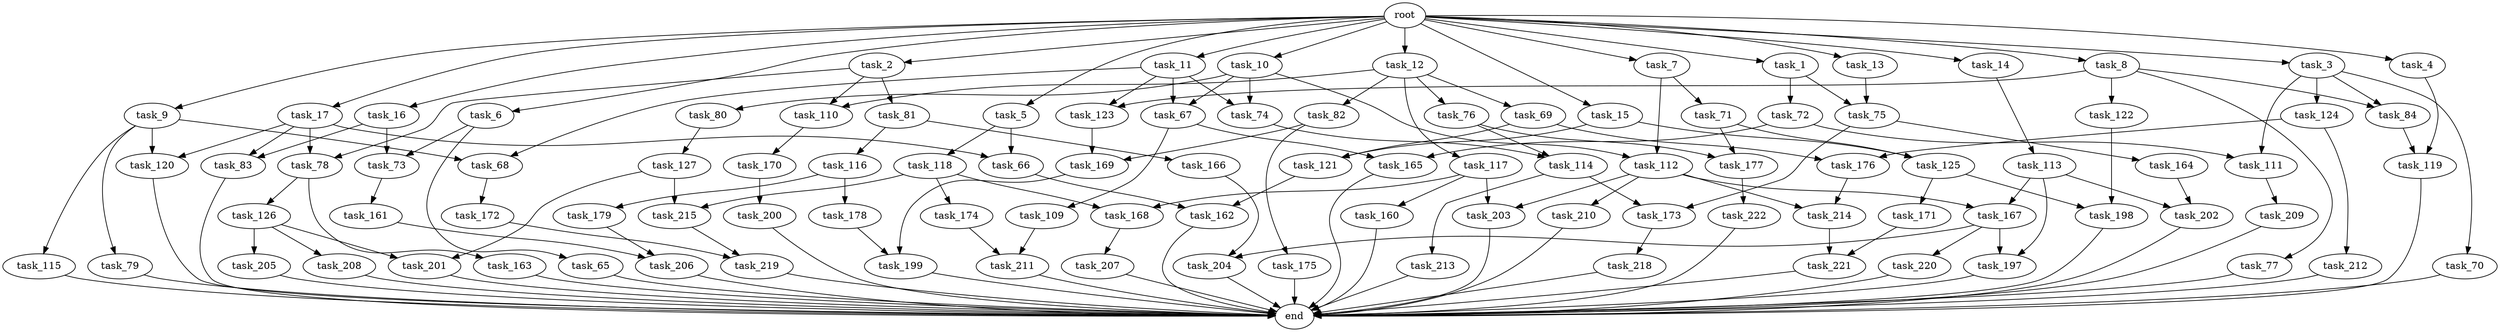 digraph G {
  task_67 [size="34359738368.000000"];
  task_12 [size="102.400000"];
  task_201 [size="73014444032.000000"];
  task_5 [size="102.400000"];
  task_211 [size="116823110451.200012"];
  task_82 [size="85899345920.000000"];
  task_164 [size="7730941132.800000"];
  task_17 [size="102.400000"];
  task_2 [size="102.400000"];
  task_121 [size="55834574848.000000"];
  task_208 [size="30923764531.200001"];
  task_13 [size="102.400000"];
  task_161 [size="13743895347.200001"];
  task_166 [size="69578470195.199997"];
  task_175 [size="13743895347.200001"];
  task_207 [size="3435973836.800000"];
  task_79 [size="85899345920.000000"];
  task_77 [size="85899345920.000000"];
  task_163 [size="54975581388.800003"];
  task_11 [size="102.400000"];
  task_71 [size="13743895347.200001"];
  task_69 [size="85899345920.000000"];
  task_167 [size="49821620633.600006"];
  task_165 [size="73014444032.000000"];
  task_84 [size="171798691840.000000"];
  task_117 [size="85899345920.000000"];
  root [size="0.000000"];
  task_72 [size="7730941132.800000"];
  task_80 [size="30923764531.200001"];
  task_119 [size="35218731827.200005"];
  task_74 [size="34359738368.000000"];
  task_9 [size="102.400000"];
  task_114 [size="6871947673.600000"];
  task_8 [size="102.400000"];
  task_215 [size="73014444032.000000"];
  task_109 [size="3435973836.800000"];
  task_122 [size="85899345920.000000"];
  task_81 [size="69578470195.199997"];
  task_126 [size="54975581388.800003"];
  task_177 [size="89335319756.800003"];
  task_160 [size="21474836480.000000"];
  task_66 [size="73014444032.000000"];
  task_206 [size="58411555225.600006"];
  task_198 [size="85899345920.000000"];
  task_214 [size="38654705664.000000"];
  task_179 [size="85899345920.000000"];
  task_116 [size="69578470195.199997"];
  task_199 [size="17179869184.000000"];
  task_213 [size="21474836480.000000"];
  task_1 [size="102.400000"];
  task_3 [size="102.400000"];
  task_200 [size="7730941132.800000"];
  task_212 [size="13743895347.200001"];
  task_7 [size="102.400000"];
  task_75 [size="15461882265.600000"];
  task_220 [size="13743895347.200001"];
  end [size="0.000000"];
  task_111 [size="155477816115.200012"];
  task_123 [size="89335319756.800003"];
  task_16 [size="102.400000"];
  task_68 [size="89335319756.800003"];
  task_178 [size="85899345920.000000"];
  task_174 [size="30923764531.200001"];
  task_6 [size="102.400000"];
  task_127 [size="21474836480.000000"];
  task_221 [size="73014444032.000000"];
  task_170 [size="30923764531.200001"];
  task_112 [size="44667659878.400002"];
  task_65 [size="42090679500.800003"];
  task_115 [size="85899345920.000000"];
  task_176 [size="27487790694.400002"];
  task_4 [size="102.400000"];
  task_202 [size="55834574848.000000"];
  task_118 [size="69578470195.199997"];
  task_120 [size="89335319756.800003"];
  task_125 [size="127990025420.800003"];
  task_204 [size="44667659878.400002"];
  task_124 [size="85899345920.000000"];
  task_168 [size="52398601011.200005"];
  task_210 [size="7730941132.800000"];
  task_73 [size="45526653337.600006"];
  task_162 [size="42949672960.000000"];
  task_203 [size="29205777612.800003"];
  task_15 [size="102.400000"];
  task_173 [size="29205777612.800003"];
  task_113 [size="7730941132.800000"];
  task_76 [size="85899345920.000000"];
  task_171 [size="54975581388.800003"];
  task_70 [size="85899345920.000000"];
  task_209 [size="30923764531.200001"];
  task_222 [size="69578470195.199997"];
  task_197 [size="55834574848.000000"];
  task_218 [size="13743895347.200001"];
  task_219 [size="124554051584.000000"];
  task_78 [size="73014444032.000000"];
  task_10 [size="102.400000"];
  task_169 [size="55834574848.000000"];
  task_110 [size="155477816115.200012"];
  task_205 [size="30923764531.200001"];
  task_83 [size="6871947673.600000"];
  task_14 [size="102.400000"];
  task_172 [size="3435973836.800000"];

  task_67 -> task_109 [size="33554432.000000"];
  task_67 -> task_165 [size="33554432.000000"];
  task_12 -> task_110 [size="838860800.000000"];
  task_12 -> task_82 [size="838860800.000000"];
  task_12 -> task_76 [size="838860800.000000"];
  task_12 -> task_69 [size="838860800.000000"];
  task_12 -> task_117 [size="838860800.000000"];
  task_201 -> end [size="1.000000"];
  task_5 -> task_118 [size="679477248.000000"];
  task_5 -> task_66 [size="679477248.000000"];
  task_211 -> end [size="1.000000"];
  task_82 -> task_169 [size="134217728.000000"];
  task_82 -> task_175 [size="134217728.000000"];
  task_164 -> task_202 [size="134217728.000000"];
  task_17 -> task_83 [size="33554432.000000"];
  task_17 -> task_66 [size="33554432.000000"];
  task_17 -> task_120 [size="33554432.000000"];
  task_17 -> task_78 [size="33554432.000000"];
  task_2 -> task_110 [size="679477248.000000"];
  task_2 -> task_81 [size="679477248.000000"];
  task_2 -> task_78 [size="679477248.000000"];
  task_121 -> task_162 [size="209715200.000000"];
  task_208 -> end [size="1.000000"];
  task_13 -> task_75 [size="75497472.000000"];
  task_161 -> task_206 [size="33554432.000000"];
  task_166 -> task_204 [size="301989888.000000"];
  task_175 -> end [size="1.000000"];
  task_207 -> end [size="1.000000"];
  task_79 -> end [size="1.000000"];
  task_77 -> end [size="1.000000"];
  task_163 -> end [size="1.000000"];
  task_11 -> task_67 [size="33554432.000000"];
  task_11 -> task_123 [size="33554432.000000"];
  task_11 -> task_68 [size="33554432.000000"];
  task_11 -> task_74 [size="33554432.000000"];
  task_71 -> task_177 [size="838860800.000000"];
  task_71 -> task_125 [size="838860800.000000"];
  task_69 -> task_121 [size="134217728.000000"];
  task_69 -> task_176 [size="134217728.000000"];
  task_167 -> task_220 [size="134217728.000000"];
  task_167 -> task_204 [size="134217728.000000"];
  task_167 -> task_197 [size="134217728.000000"];
  task_165 -> end [size="1.000000"];
  task_84 -> task_119 [size="209715200.000000"];
  task_117 -> task_160 [size="209715200.000000"];
  task_117 -> task_168 [size="209715200.000000"];
  task_117 -> task_203 [size="209715200.000000"];
  root -> task_7 [size="1.000000"];
  root -> task_8 [size="1.000000"];
  root -> task_12 [size="1.000000"];
  root -> task_4 [size="1.000000"];
  root -> task_1 [size="1.000000"];
  root -> task_3 [size="1.000000"];
  root -> task_16 [size="1.000000"];
  root -> task_5 [size="1.000000"];
  root -> task_10 [size="1.000000"];
  root -> task_6 [size="1.000000"];
  root -> task_17 [size="1.000000"];
  root -> task_9 [size="1.000000"];
  root -> task_11 [size="1.000000"];
  root -> task_2 [size="1.000000"];
  root -> task_13 [size="1.000000"];
  root -> task_14 [size="1.000000"];
  root -> task_15 [size="1.000000"];
  task_72 -> task_111 [size="679477248.000000"];
  task_72 -> task_165 [size="679477248.000000"];
  task_80 -> task_127 [size="209715200.000000"];
  task_119 -> end [size="1.000000"];
  task_74 -> task_114 [size="33554432.000000"];
  task_9 -> task_79 [size="838860800.000000"];
  task_9 -> task_115 [size="838860800.000000"];
  task_9 -> task_68 [size="838860800.000000"];
  task_9 -> task_120 [size="838860800.000000"];
  task_114 -> task_173 [size="209715200.000000"];
  task_114 -> task_213 [size="209715200.000000"];
  task_8 -> task_84 [size="838860800.000000"];
  task_8 -> task_122 [size="838860800.000000"];
  task_8 -> task_77 [size="838860800.000000"];
  task_8 -> task_123 [size="838860800.000000"];
  task_215 -> task_219 [size="679477248.000000"];
  task_109 -> task_211 [size="838860800.000000"];
  task_122 -> task_198 [size="301989888.000000"];
  task_81 -> task_166 [size="679477248.000000"];
  task_81 -> task_116 [size="679477248.000000"];
  task_126 -> task_205 [size="301989888.000000"];
  task_126 -> task_208 [size="301989888.000000"];
  task_126 -> task_201 [size="301989888.000000"];
  task_177 -> task_222 [size="679477248.000000"];
  task_160 -> end [size="1.000000"];
  task_66 -> task_162 [size="209715200.000000"];
  task_206 -> end [size="1.000000"];
  task_198 -> end [size="1.000000"];
  task_214 -> task_221 [size="679477248.000000"];
  task_179 -> task_206 [size="536870912.000000"];
  task_116 -> task_179 [size="838860800.000000"];
  task_116 -> task_178 [size="838860800.000000"];
  task_199 -> end [size="1.000000"];
  task_213 -> end [size="1.000000"];
  task_1 -> task_75 [size="75497472.000000"];
  task_1 -> task_72 [size="75497472.000000"];
  task_3 -> task_84 [size="838860800.000000"];
  task_3 -> task_111 [size="838860800.000000"];
  task_3 -> task_124 [size="838860800.000000"];
  task_3 -> task_70 [size="838860800.000000"];
  task_200 -> end [size="1.000000"];
  task_212 -> end [size="1.000000"];
  task_7 -> task_112 [size="134217728.000000"];
  task_7 -> task_71 [size="134217728.000000"];
  task_75 -> task_164 [size="75497472.000000"];
  task_75 -> task_173 [size="75497472.000000"];
  task_220 -> end [size="1.000000"];
  task_111 -> task_209 [size="301989888.000000"];
  task_123 -> task_169 [size="411041792.000000"];
  task_16 -> task_83 [size="33554432.000000"];
  task_16 -> task_73 [size="33554432.000000"];
  task_68 -> task_172 [size="33554432.000000"];
  task_178 -> task_199 [size="33554432.000000"];
  task_174 -> task_211 [size="301989888.000000"];
  task_6 -> task_65 [size="411041792.000000"];
  task_6 -> task_73 [size="411041792.000000"];
  task_127 -> task_215 [size="411041792.000000"];
  task_127 -> task_201 [size="411041792.000000"];
  task_221 -> end [size="1.000000"];
  task_170 -> task_200 [size="75497472.000000"];
  task_112 -> task_167 [size="75497472.000000"];
  task_112 -> task_214 [size="75497472.000000"];
  task_112 -> task_210 [size="75497472.000000"];
  task_112 -> task_203 [size="75497472.000000"];
  task_65 -> end [size="1.000000"];
  task_115 -> end [size="1.000000"];
  task_176 -> task_214 [size="301989888.000000"];
  task_4 -> task_119 [size="134217728.000000"];
  task_202 -> end [size="1.000000"];
  task_118 -> task_174 [size="301989888.000000"];
  task_118 -> task_215 [size="301989888.000000"];
  task_118 -> task_168 [size="301989888.000000"];
  task_120 -> end [size="1.000000"];
  task_125 -> task_171 [size="536870912.000000"];
  task_125 -> task_198 [size="536870912.000000"];
  task_204 -> end [size="1.000000"];
  task_124 -> task_176 [size="134217728.000000"];
  task_124 -> task_212 [size="134217728.000000"];
  task_168 -> task_207 [size="33554432.000000"];
  task_210 -> end [size="1.000000"];
  task_73 -> task_161 [size="134217728.000000"];
  task_162 -> end [size="1.000000"];
  task_203 -> end [size="1.000000"];
  task_15 -> task_121 [size="411041792.000000"];
  task_15 -> task_125 [size="411041792.000000"];
  task_173 -> task_218 [size="134217728.000000"];
  task_113 -> task_202 [size="411041792.000000"];
  task_113 -> task_167 [size="411041792.000000"];
  task_113 -> task_197 [size="411041792.000000"];
  task_76 -> task_177 [size="33554432.000000"];
  task_76 -> task_114 [size="33554432.000000"];
  task_171 -> task_221 [size="33554432.000000"];
  task_70 -> end [size="1.000000"];
  task_209 -> end [size="1.000000"];
  task_222 -> end [size="1.000000"];
  task_197 -> end [size="1.000000"];
  task_218 -> end [size="1.000000"];
  task_219 -> end [size="1.000000"];
  task_78 -> task_126 [size="536870912.000000"];
  task_78 -> task_163 [size="536870912.000000"];
  task_10 -> task_67 [size="301989888.000000"];
  task_10 -> task_112 [size="301989888.000000"];
  task_10 -> task_80 [size="301989888.000000"];
  task_10 -> task_74 [size="301989888.000000"];
  task_169 -> task_199 [size="134217728.000000"];
  task_110 -> task_170 [size="301989888.000000"];
  task_205 -> end [size="1.000000"];
  task_83 -> end [size="1.000000"];
  task_14 -> task_113 [size="75497472.000000"];
  task_172 -> task_219 [size="536870912.000000"];
}

